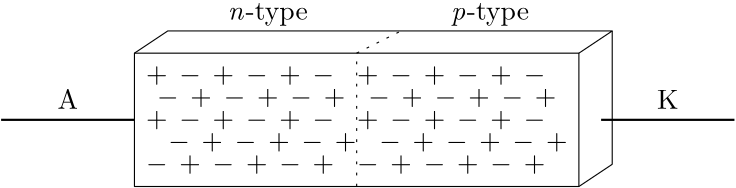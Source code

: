 <?xml version="1.0"?>
<!DOCTYPE ipe SYSTEM "ipe.dtd">
<ipe version="70212" creator="Ipe 7.2.13">
<info created="D:20210912103148" modified="D:20210912151340"/>
<ipestyle name="basic">
<symbol name="arrow/arc(spx)">
<path stroke="sym-stroke" fill="sym-stroke" pen="sym-pen">
0 0 m
-1 0.333 l
-1 -0.333 l
h
</path>
</symbol>
<symbol name="arrow/farc(spx)">
<path stroke="sym-stroke" fill="white" pen="sym-pen">
0 0 m
-1 0.333 l
-1 -0.333 l
h
</path>
</symbol>
<symbol name="arrow/ptarc(spx)">
<path stroke="sym-stroke" fill="sym-stroke" pen="sym-pen">
0 0 m
-1 0.333 l
-0.8 0 l
-1 -0.333 l
h
</path>
</symbol>
<symbol name="arrow/fptarc(spx)">
<path stroke="sym-stroke" fill="white" pen="sym-pen">
0 0 m
-1 0.333 l
-0.8 0 l
-1 -0.333 l
h
</path>
</symbol>
<symbol name="mark/circle(sx)" transformations="translations">
<path fill="sym-stroke">
0.6 0 0 0.6 0 0 e
0.4 0 0 0.4 0 0 e
</path>
</symbol>
<symbol name="mark/disk(sx)" transformations="translations">
<path fill="sym-stroke">
0.6 0 0 0.6 0 0 e
</path>
</symbol>
<symbol name="mark/fdisk(sfx)" transformations="translations">
<group>
<path fill="sym-fill">
0.5 0 0 0.5 0 0 e
</path>
<path fill="sym-stroke" fillrule="eofill">
0.6 0 0 0.6 0 0 e
0.4 0 0 0.4 0 0 e
</path>
</group>
</symbol>
<symbol name="mark/box(sx)" transformations="translations">
<path fill="sym-stroke" fillrule="eofill">
-0.6 -0.6 m
0.6 -0.6 l
0.6 0.6 l
-0.6 0.6 l
h
-0.4 -0.4 m
0.4 -0.4 l
0.4 0.4 l
-0.4 0.4 l
h
</path>
</symbol>
<symbol name="mark/square(sx)" transformations="translations">
<path fill="sym-stroke">
-0.6 -0.6 m
0.6 -0.6 l
0.6 0.6 l
-0.6 0.6 l
h
</path>
</symbol>
<symbol name="mark/fsquare(sfx)" transformations="translations">
<group>
<path fill="sym-fill">
-0.5 -0.5 m
0.5 -0.5 l
0.5 0.5 l
-0.5 0.5 l
h
</path>
<path fill="sym-stroke" fillrule="eofill">
-0.6 -0.6 m
0.6 -0.6 l
0.6 0.6 l
-0.6 0.6 l
h
-0.4 -0.4 m
0.4 -0.4 l
0.4 0.4 l
-0.4 0.4 l
h
</path>
</group>
</symbol>
<symbol name="mark/cross(sx)" transformations="translations">
<group>
<path fill="sym-stroke">
-0.43 -0.57 m
0.57 0.43 l
0.43 0.57 l
-0.57 -0.43 l
h
</path>
<path fill="sym-stroke">
-0.43 0.57 m
0.57 -0.43 l
0.43 -0.57 l
-0.57 0.43 l
h
</path>
</group>
</symbol>
<symbol name="arrow/fnormal(spx)">
<path stroke="sym-stroke" fill="white" pen="sym-pen">
0 0 m
-1 0.333 l
-1 -0.333 l
h
</path>
</symbol>
<symbol name="arrow/pointed(spx)">
<path stroke="sym-stroke" fill="sym-stroke" pen="sym-pen">
0 0 m
-1 0.333 l
-0.8 0 l
-1 -0.333 l
h
</path>
</symbol>
<symbol name="arrow/fpointed(spx)">
<path stroke="sym-stroke" fill="white" pen="sym-pen">
0 0 m
-1 0.333 l
-0.8 0 l
-1 -0.333 l
h
</path>
</symbol>
<symbol name="arrow/linear(spx)">
<path stroke="sym-stroke" pen="sym-pen">
-1 0.333 m
0 0 l
-1 -0.333 l
</path>
</symbol>
<symbol name="arrow/fdouble(spx)">
<path stroke="sym-stroke" fill="white" pen="sym-pen">
0 0 m
-1 0.333 l
-1 -0.333 l
h
-1 0 m
-2 0.333 l
-2 -0.333 l
h
</path>
</symbol>
<symbol name="arrow/double(spx)">
<path stroke="sym-stroke" fill="sym-stroke" pen="sym-pen">
0 0 m
-1 0.333 l
-1 -0.333 l
h
-1 0 m
-2 0.333 l
-2 -0.333 l
h
</path>
</symbol>
<pen name="heavier" value="0.8"/>
<pen name="fat" value="1.2"/>
<pen name="ultrafat" value="2"/>
<symbolsize name="large" value="5"/>
<symbolsize name="small" value="2"/>
<symbolsize name="tiny" value="1.1"/>
<arrowsize name="large" value="10"/>
<arrowsize name="small" value="5"/>
<arrowsize name="tiny" value="3"/>
<color name="red" value="1 0 0"/>
<color name="green" value="0 1 0"/>
<color name="blue" value="0 0 1"/>
<color name="yellow" value="1 1 0"/>
<color name="orange" value="1 0.647 0"/>
<color name="gold" value="1 0.843 0"/>
<color name="purple" value="0.627 0.125 0.941"/>
<color name="gray" value="0.745"/>
<color name="brown" value="0.647 0.165 0.165"/>
<color name="navy" value="0 0 0.502"/>
<color name="pink" value="1 0.753 0.796"/>
<color name="seagreen" value="0.18 0.545 0.341"/>
<color name="turquoise" value="0.251 0.878 0.816"/>
<color name="violet" value="0.933 0.51 0.933"/>
<color name="darkblue" value="0 0 0.545"/>
<color name="darkcyan" value="0 0.545 0.545"/>
<color name="darkgray" value="0.663"/>
<color name="darkgreen" value="0 0.392 0"/>
<color name="darkmagenta" value="0.545 0 0.545"/>
<color name="darkorange" value="1 0.549 0"/>
<color name="darkred" value="0.545 0 0"/>
<color name="lightblue" value="0.678 0.847 0.902"/>
<color name="lightcyan" value="0.878 1 1"/>
<color name="lightgray" value="0.827"/>
<color name="lightgreen" value="0.565 0.933 0.565"/>
<color name="lightyellow" value="1 1 0.878"/>
<dashstyle name="dashed" value="[4] 0"/>
<dashstyle name="dotted" value="[1 3] 0"/>
<dashstyle name="dash dotted" value="[4 2 1 2] 0"/>
<dashstyle name="dash dot dotted" value="[4 2 1 2 1 2] 0"/>
<textsize name="large" value="\large"/>
<textsize name="small" value="\small"/>
<textsize name="tiny" value="\tiny"/>
<textsize name="Large" value="\Large"/>
<textsize name="LARGE" value="\LARGE"/>
<textsize name="huge" value="\huge"/>
<textsize name="Huge" value="\Huge"/>
<textsize name="footnote" value="\footnotesize"/>
<textstyle name="center" begin="\begin{center}" end="\end{center}"/>
<textstyle name="itemize" begin="\begin{itemize}" end="\end{itemize}"/>
<textstyle name="item" begin="\begin{itemize}\item{}" end="\end{itemize}"/>
<gridsize name="4 pts" value="4"/>
<gridsize name="8 pts (~3 mm)" value="8"/>
<gridsize name="16 pts (~6 mm)" value="16"/>
<gridsize name="32 pts (~12 mm)" value="32"/>
<gridsize name="10 pts (~3.5 mm)" value="10"/>
<gridsize name="20 pts (~7 mm)" value="20"/>
<gridsize name="14 pts (~5 mm)" value="14"/>
<gridsize name="28 pts (~10 mm)" value="28"/>
<gridsize name="56 pts (~20 mm)" value="56"/>
<anglesize name="90 deg" value="90"/>
<anglesize name="60 deg" value="60"/>
<anglesize name="45 deg" value="45"/>
<anglesize name="30 deg" value="30"/>
<anglesize name="22.5 deg" value="22.5"/>
<opacity name="10%" value="0.1"/>
<opacity name="30%" value="0.3"/>
<opacity name="50%" value="0.5"/>
<opacity name="75%" value="0.75"/>
<tiling name="falling" angle="-60" step="4" width="1"/>
<tiling name="rising" angle="30" step="4" width="1"/>
</ipestyle>
<page>
<layer name="alpha"/>
<view layers="alpha" active="alpha"/>
<path layer="alpha" stroke="black">
160 672 m
160 624 l
320 624 l
320 672 l
h
</path>
<path stroke="black">
160 672 m
172 680 l
332 680 l
320 672 l
320 672 l
</path>
<path stroke="black">
320 624 m
332 632 l
332 680 l
</path>
<path stroke="black" dash="dotted">
240 624 m
240 672 l
256 680 l
256 680 l
</path>
<path stroke="black" pen="heavier">
160 648 m
112 648 l
</path>
<path stroke="black" pen="heavier">
328 648 m
376 648 l
</path>
<text matrix="1 0 0 1 8 0" transformations="translations" pos="128 652" stroke="black" type="label" width="7.472" height="6.808" depth="0" halign="center" valign="baseline">A</text>
<text transformations="translations" pos="352 652" stroke="black" type="label" width="7.749" height="6.808" depth="0" halign="center" valign="baseline">K</text>
<text matrix="1 0 0 1 96 28" transformations="translations" pos="192 656" stroke="black" type="label" width="28.137" height="6.135" depth="1.93" halign="center" valign="baseline">\emph{p}-type</text>
<text matrix="1 0 0 1 16 28" transformations="translations" pos="192 656" stroke="black" type="label" width="28.781" height="6.135" depth="1.93" halign="center" valign="baseline">\emph{n}-type</text>
<text transformations="translations" pos="168 632" stroke="black" type="label" width="7.749" height="5.812" depth="0.83" halign="center" valign="center" style="math">-</text>
<text matrix="1 0 0 1 12 0" transformations="translations" pos="168 632" stroke="black" type="label" width="7.749" height="5.812" depth="0.83" halign="center" valign="center" style="math">+</text>
<text matrix="1 0 0 1 24 0" transformations="translations" pos="168 632" stroke="black" type="label" width="7.749" height="5.812" depth="0.83" halign="center" valign="center" style="math">-</text>
<text matrix="1 0 0 1 36 0" transformations="translations" pos="168 632" stroke="black" type="label" width="7.749" height="5.812" depth="0.83" halign="center" valign="center" style="math">+</text>
<text matrix="1 0 0 1 48 0" transformations="translations" pos="168 632" stroke="black" type="label" width="7.749" height="5.812" depth="0.83" halign="center" valign="center" style="math">-</text>
<text matrix="1 0 0 1 60 0" transformations="translations" pos="168 632" stroke="black" type="label" width="7.749" height="5.812" depth="0.83" halign="center" valign="center" style="math">+</text>
<text matrix="1 0 0 1 8 8" transformations="translations" pos="168 632" stroke="black" type="label" width="7.749" height="5.812" depth="0.83" halign="center" valign="center" style="math">-</text>
<text matrix="1 0 0 1 20 8" transformations="translations" pos="168 632" stroke="black" type="label" width="7.749" height="5.812" depth="0.83" halign="center" valign="center" style="math">+</text>
<text matrix="1 0 0 1 32 8" transformations="translations" pos="168 632" stroke="black" type="label" width="7.749" height="5.812" depth="0.83" halign="center" valign="center" style="math">-</text>
<text matrix="1 0 0 1 44 8" transformations="translations" pos="168 632" stroke="black" type="label" width="7.749" height="5.812" depth="0.83" halign="center" valign="center" style="math">+</text>
<text matrix="1 0 0 1 56 8" transformations="translations" pos="168 632" stroke="black" type="label" width="7.749" height="5.812" depth="0.83" halign="center" valign="center" style="math">-</text>
<text matrix="1 0 0 1 68 8" transformations="translations" pos="168 632" stroke="black" type="label" width="7.749" height="5.812" depth="0.83" halign="center" valign="center" style="math">+</text>
<text matrix="1 0 0 1 0 16" transformations="translations" pos="168 632" stroke="black" type="label" width="7.749" height="5.812" depth="0.83" halign="center" valign="center" style="math">+</text>
<text matrix="1 0 0 1 12 16" transformations="translations" pos="168 632" stroke="black" type="label" width="7.749" height="5.812" depth="0.83" halign="center" valign="center" style="math">-</text>
<text matrix="1 0 0 1 24 16" transformations="translations" pos="168 632" stroke="black" type="label" width="7.749" height="5.812" depth="0.83" halign="center" valign="center" style="math">+</text>
<text matrix="1 0 0 1 36 16" transformations="translations" pos="168 632" stroke="black" type="label" width="7.749" height="5.812" depth="0.83" halign="center" valign="center" style="math">-</text>
<text matrix="1 0 0 1 48 16" transformations="translations" pos="168 632" stroke="black" type="label" width="7.749" height="5.812" depth="0.83" halign="center" valign="center" style="math">+</text>
<text matrix="1 0 0 1 60 16" transformations="translations" pos="168 632" stroke="black" type="label" width="7.749" height="5.812" depth="0.83" halign="center" valign="center" style="math">-</text>
<text matrix="1 0 0 1 4 24" transformations="translations" pos="168 632" stroke="black" type="label" width="7.749" height="5.812" depth="0.83" halign="center" valign="center" style="math">-</text>
<text matrix="1 0 0 1 16 24" transformations="translations" pos="168 632" stroke="black" type="label" width="7.749" height="5.812" depth="0.83" halign="center" valign="center" style="math">+</text>
<text matrix="1 0 0 1 28 24" transformations="translations" pos="168 632" stroke="black" type="label" width="7.749" height="5.812" depth="0.83" halign="center" valign="center" style="math">-</text>
<text matrix="1 0 0 1 40 24" transformations="translations" pos="168 632" stroke="black" type="label" width="7.749" height="5.812" depth="0.83" halign="center" valign="center" style="math">+</text>
<text matrix="1 0 0 1 52 24" transformations="translations" pos="168 632" stroke="black" type="label" width="7.749" height="5.812" depth="0.83" halign="center" valign="center" style="math">-</text>
<text matrix="1 0 0 1 64 24" transformations="translations" pos="168 632" stroke="black" type="label" width="7.749" height="5.812" depth="0.83" halign="center" valign="center" style="math">+</text>
<text matrix="1 0 0 1 0 32" transformations="translations" pos="168 632" stroke="black" type="label" width="7.749" height="5.812" depth="0.83" halign="center" valign="center" style="math">+</text>
<text matrix="1 0 0 1 12 32" transformations="translations" pos="168 632" stroke="black" type="label" width="7.749" height="5.812" depth="0.83" halign="center" valign="center" style="math">-</text>
<text matrix="1 0 0 1 24 32" transformations="translations" pos="168 632" stroke="black" type="label" width="7.749" height="5.812" depth="0.83" halign="center" valign="center" style="math">+</text>
<text matrix="1 0 0 1 36 32" transformations="translations" pos="168 632" stroke="black" type="label" width="7.749" height="5.812" depth="0.83" halign="center" valign="center" style="math">-</text>
<text matrix="1 0 0 1 48 32" transformations="translations" pos="168 632" stroke="black" type="label" width="7.749" height="5.812" depth="0.83" halign="center" valign="center" style="math">+</text>
<text matrix="1 0 0 1 60 32" transformations="translations" pos="168 632" stroke="black" type="label" width="7.749" height="5.812" depth="0.83" halign="center" valign="center" style="math">-</text>
<text matrix="1 0 0 1 76 0" transformations="translations" pos="168 632" stroke="black" type="label" width="7.749" height="5.812" depth="0.83" halign="center" valign="center" style="math">-</text>
<text matrix="1 0 0 1 88 0" transformations="translations" pos="168 632" stroke="black" type="label" width="7.749" height="5.812" depth="0.83" halign="center" valign="center" style="math">+</text>
<text matrix="1 0 0 1 100 0" transformations="translations" pos="168 632" stroke="black" type="label" width="7.749" height="5.812" depth="0.83" halign="center" valign="center" style="math">-</text>
<text matrix="1 0 0 1 112 0" transformations="translations" pos="168 632" stroke="black" type="label" width="7.749" height="5.812" depth="0.83" halign="center" valign="center" style="math">+</text>
<text matrix="1 0 0 1 124 0" transformations="translations" pos="168 632" stroke="black" type="label" width="7.749" height="5.812" depth="0.83" halign="center" valign="center" style="math">-</text>
<text matrix="1 0 0 1 136 0" transformations="translations" pos="168 632" stroke="black" type="label" width="7.749" height="5.812" depth="0.83" halign="center" valign="center" style="math">+</text>
<text matrix="1 0 0 1 84 8" transformations="translations" pos="168 632" stroke="black" type="label" width="7.749" height="5.812" depth="0.83" halign="center" valign="center" style="math">-</text>
<text matrix="1 0 0 1 96 8" transformations="translations" pos="168 632" stroke="black" type="label" width="7.749" height="5.812" depth="0.83" halign="center" valign="center" style="math">+</text>
<text matrix="1 0 0 1 108 8" transformations="translations" pos="168 632" stroke="black" type="label" width="7.749" height="5.812" depth="0.83" halign="center" valign="center" style="math">-</text>
<text matrix="1 0 0 1 120 8" transformations="translations" pos="168 632" stroke="black" type="label" width="7.749" height="5.812" depth="0.83" halign="center" valign="center" style="math">+</text>
<text matrix="1 0 0 1 132 8" transformations="translations" pos="168 632" stroke="black" type="label" width="7.749" height="5.812" depth="0.83" halign="center" valign="center" style="math">-</text>
<text matrix="1 0 0 1 144 8" transformations="translations" pos="168 632" stroke="black" type="label" width="7.749" height="5.812" depth="0.83" halign="center" valign="center" style="math">+</text>
<text matrix="1 0 0 1 76 16" transformations="translations" pos="168 632" stroke="black" type="label" width="7.749" height="5.812" depth="0.83" halign="center" valign="center" style="math">+</text>
<text matrix="1 0 0 1 88 16" transformations="translations" pos="168 632" stroke="black" type="label" width="7.749" height="5.812" depth="0.83" halign="center" valign="center" style="math">-</text>
<text matrix="1 0 0 1 100 16" transformations="translations" pos="168 632" stroke="black" type="label" width="7.749" height="5.812" depth="0.83" halign="center" valign="center" style="math">+</text>
<text matrix="1 0 0 1 112 16" transformations="translations" pos="168 632" stroke="black" type="label" width="7.749" height="5.812" depth="0.83" halign="center" valign="center" style="math">-</text>
<text matrix="1 0 0 1 124 16" transformations="translations" pos="168 632" stroke="black" type="label" width="7.749" height="5.812" depth="0.83" halign="center" valign="center" style="math">+</text>
<text matrix="1 0 0 1 136 16" transformations="translations" pos="168 632" stroke="black" type="label" width="7.749" height="5.812" depth="0.83" halign="center" valign="center" style="math">-</text>
<text matrix="1 0 0 1 80 24" transformations="translations" pos="168 632" stroke="black" type="label" width="7.749" height="5.812" depth="0.83" halign="center" valign="center" style="math">-</text>
<text matrix="1 0 0 1 92 24" transformations="translations" pos="168 632" stroke="black" type="label" width="7.749" height="5.812" depth="0.83" halign="center" valign="center" style="math">+</text>
<text matrix="1 0 0 1 104 24" transformations="translations" pos="168 632" stroke="black" type="label" width="7.749" height="5.812" depth="0.83" halign="center" valign="center" style="math">-</text>
<text matrix="1 0 0 1 116 24" transformations="translations" pos="168 632" stroke="black" type="label" width="7.749" height="5.812" depth="0.83" halign="center" valign="center" style="math">+</text>
<text matrix="1 0 0 1 128 24" transformations="translations" pos="168 632" stroke="black" type="label" width="7.749" height="5.812" depth="0.83" halign="center" valign="center" style="math">-</text>
<text matrix="1 0 0 1 140 24" transformations="translations" pos="168 632" stroke="black" type="label" width="7.749" height="5.812" depth="0.83" halign="center" valign="center" style="math">+</text>
<text matrix="1 0 0 1 76 32" transformations="translations" pos="168 632" stroke="black" type="label" width="7.749" height="5.812" depth="0.83" halign="center" valign="center" style="math">+</text>
<text matrix="1 0 0 1 88 32" transformations="translations" pos="168 632" stroke="black" type="label" width="7.749" height="5.812" depth="0.83" halign="center" valign="center" style="math">-</text>
<text matrix="1 0 0 1 100 32" transformations="translations" pos="168 632" stroke="black" type="label" width="7.749" height="5.812" depth="0.83" halign="center" valign="center" style="math">+</text>
<text matrix="1 0 0 1 112 32" transformations="translations" pos="168 632" stroke="black" type="label" width="7.749" height="5.812" depth="0.83" halign="center" valign="center" style="math">-</text>
<text matrix="1 0 0 1 124 32" transformations="translations" pos="168 632" stroke="black" type="label" width="7.749" height="5.812" depth="0.83" halign="center" valign="center" style="math">+</text>
<text matrix="1 0 0 1 136 32" transformations="translations" pos="168 632" stroke="black" type="label" width="7.749" height="5.812" depth="0.83" halign="center" valign="center" style="math">-</text>
</page>
</ipe>
